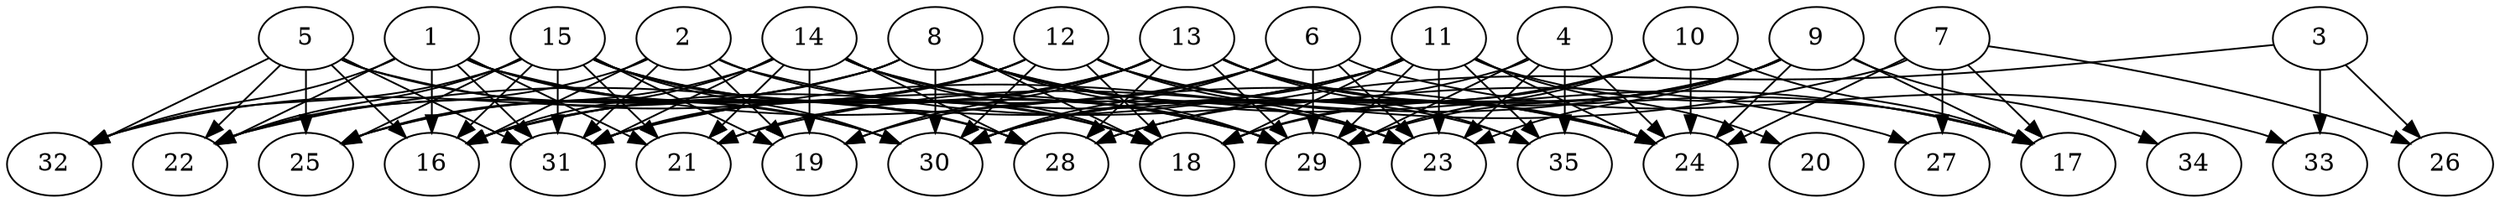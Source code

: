 // DAG (tier=3-complex, mode=compute, n=35, ccr=0.453, fat=0.830, density=0.675, regular=0.214, jump=0.346, mindata=1048576, maxdata=16777216)
// DAG automatically generated by daggen at Sun Aug 24 16:33:35 2025
// /home/ermia/Project/Environments/daggen/bin/daggen --dot --ccr 0.453 --fat 0.830 --regular 0.214 --density 0.675 --jump 0.346 --mindata 1048576 --maxdata 16777216 -n 35 
digraph G {
  1 [size="50595137447099128", alpha="0.13", expect_size="25297568723549564"]
  1 -> 16 [size ="1689335468392448"]
  1 -> 21 [size ="1689335468392448"]
  1 -> 22 [size ="1689335468392448"]
  1 -> 24 [size ="1689335468392448"]
  1 -> 28 [size ="1689335468392448"]
  1 -> 30 [size ="1689335468392448"]
  1 -> 31 [size ="1689335468392448"]
  1 -> 32 [size ="1689335468392448"]
  2 [size="3317464023833247232", alpha="0.03", expect_size="1658732011916623616"]
  2 -> 16 [size ="1919278915780608"]
  2 -> 18 [size ="1919278915780608"]
  2 -> 19 [size ="1919278915780608"]
  2 -> 22 [size ="1919278915780608"]
  2 -> 27 [size ="1919278915780608"]
  2 -> 31 [size ="1919278915780608"]
  3 [size="38921156518903760", alpha="0.13", expect_size="19460578259451880"]
  3 -> 26 [size ="28031238275072"]
  3 -> 28 [size ="28031238275072"]
  3 -> 33 [size ="28031238275072"]
  4 [size="5704797320208970", alpha="0.13", expect_size="2852398660104485"]
  4 -> 23 [size ="191746474508288"]
  4 -> 24 [size ="191746474508288"]
  4 -> 29 [size ="191746474508288"]
  4 -> 30 [size ="191746474508288"]
  4 -> 35 [size ="191746474508288"]
  5 [size="2340008490640080896000", alpha="0.04", expect_size="1170004245320040448000"]
  5 -> 16 [size ="1410051394764800"]
  5 -> 22 [size ="1410051394764800"]
  5 -> 25 [size ="1410051394764800"]
  5 -> 29 [size ="1410051394764800"]
  5 -> 30 [size ="1410051394764800"]
  5 -> 31 [size ="1410051394764800"]
  5 -> 32 [size ="1410051394764800"]
  6 [size="14170278215622100", alpha="0.07", expect_size="7085139107811050"]
  6 -> 19 [size ="419066535739392"]
  6 -> 23 [size ="419066535739392"]
  6 -> 29 [size ="419066535739392"]
  6 -> 30 [size ="419066535739392"]
  6 -> 31 [size ="419066535739392"]
  6 -> 33 [size ="419066535739392"]
  7 [size="7611705282594340864", alpha="0.06", expect_size="3805852641297170432"]
  7 -> 17 [size ="30955985174528"]
  7 -> 24 [size ="30955985174528"]
  7 -> 26 [size ="30955985174528"]
  7 -> 27 [size ="30955985174528"]
  7 -> 31 [size ="30955985174528"]
  8 [size="1665839511368010496", alpha="0.07", expect_size="832919755684005248"]
  8 -> 17 [size ="610362667827200"]
  8 -> 18 [size ="610362667827200"]
  8 -> 22 [size ="610362667827200"]
  8 -> 23 [size ="610362667827200"]
  8 -> 24 [size ="610362667827200"]
  8 -> 25 [size ="610362667827200"]
  8 -> 29 [size ="610362667827200"]
  8 -> 30 [size ="610362667827200"]
  8 -> 32 [size ="610362667827200"]
  9 [size="201160835304943255552", alpha="0.04", expect_size="100580417652471627776"]
  9 -> 17 [size ="274653796892672"]
  9 -> 18 [size ="274653796892672"]
  9 -> 21 [size ="274653796892672"]
  9 -> 23 [size ="274653796892672"]
  9 -> 24 [size ="274653796892672"]
  9 -> 28 [size ="274653796892672"]
  9 -> 29 [size ="274653796892672"]
  9 -> 34 [size ="274653796892672"]
  10 [size="684335020584344192", alpha="0.10", expect_size="342167510292172096"]
  10 -> 17 [size ="564050001920000"]
  10 -> 18 [size ="564050001920000"]
  10 -> 24 [size ="564050001920000"]
  10 -> 29 [size ="564050001920000"]
  10 -> 30 [size ="564050001920000"]
  11 [size="1027233893835630080", alpha="0.00", expect_size="513616946917815040"]
  11 -> 16 [size ="1419420119334912"]
  11 -> 17 [size ="1419420119334912"]
  11 -> 18 [size ="1419420119334912"]
  11 -> 20 [size ="1419420119334912"]
  11 -> 22 [size ="1419420119334912"]
  11 -> 23 [size ="1419420119334912"]
  11 -> 24 [size ="1419420119334912"]
  11 -> 29 [size ="1419420119334912"]
  11 -> 30 [size ="1419420119334912"]
  11 -> 35 [size ="1419420119334912"]
  12 [size="1602729941527268864", alpha="0.06", expect_size="801364970763634432"]
  12 -> 16 [size ="677817318637568"]
  12 -> 18 [size ="677817318637568"]
  12 -> 23 [size ="677817318637568"]
  12 -> 24 [size ="677817318637568"]
  12 -> 25 [size ="677817318637568"]
  12 -> 30 [size ="677817318637568"]
  12 -> 31 [size ="677817318637568"]
  12 -> 35 [size ="677817318637568"]
  13 [size="14513754842988880", alpha="0.14", expect_size="7256877421494440"]
  13 -> 16 [size ="284435291308032"]
  13 -> 17 [size ="284435291308032"]
  13 -> 19 [size ="284435291308032"]
  13 -> 21 [size ="284435291308032"]
  13 -> 24 [size ="284435291308032"]
  13 -> 28 [size ="284435291308032"]
  13 -> 29 [size ="284435291308032"]
  13 -> 31 [size ="284435291308032"]
  13 -> 35 [size ="284435291308032"]
  14 [size="100809516685197312000", alpha="0.06", expect_size="50404758342598656000"]
  14 -> 16 [size ="173283685171200"]
  14 -> 18 [size ="173283685171200"]
  14 -> 19 [size ="173283685171200"]
  14 -> 21 [size ="173283685171200"]
  14 -> 23 [size ="173283685171200"]
  14 -> 25 [size ="173283685171200"]
  14 -> 28 [size ="173283685171200"]
  14 -> 29 [size ="173283685171200"]
  14 -> 31 [size ="173283685171200"]
  15 [size="74070857422331616", alpha="0.08", expect_size="37035428711165808"]
  15 -> 16 [size ="1843156098220032"]
  15 -> 18 [size ="1843156098220032"]
  15 -> 19 [size ="1843156098220032"]
  15 -> 21 [size ="1843156098220032"]
  15 -> 22 [size ="1843156098220032"]
  15 -> 25 [size ="1843156098220032"]
  15 -> 28 [size ="1843156098220032"]
  15 -> 29 [size ="1843156098220032"]
  15 -> 30 [size ="1843156098220032"]
  15 -> 31 [size ="1843156098220032"]
  15 -> 32 [size ="1843156098220032"]
  16 [size="666418375240450048000", alpha="0.16", expect_size="333209187620225024000"]
  17 [size="1723248905004397887488", alpha="0.03", expect_size="861624452502198943744"]
  18 [size="48702803112710312", alpha="0.17", expect_size="24351401556355156"]
  19 [size="1687986162325582592", alpha="0.01", expect_size="843993081162791296"]
  20 [size="35933229469862508", alpha="0.19", expect_size="17966614734931254"]
  21 [size="695368356020848512", alpha="0.11", expect_size="347684178010424256"]
  22 [size="4546607163900118016", alpha="0.17", expect_size="2273303581950059008"]
  23 [size="6639476026856597", alpha="0.15", expect_size="3319738013428298"]
  24 [size="6515490185970318", alpha="0.17", expect_size="3257745092985159"]
  25 [size="47841376222463344", alpha="0.16", expect_size="23920688111231672"]
  26 [size="94751891838324464", alpha="0.09", expect_size="47375945919162232"]
  27 [size="28425276240731288", alpha="0.03", expect_size="14212638120365644"]
  28 [size="89323874616830128", alpha="0.08", expect_size="44661937308415064"]
  29 [size="43935179136620816", alpha="0.11", expect_size="21967589568310408"]
  30 [size="445058979685029904384", alpha="0.14", expect_size="222529489842514952192"]
  31 [size="6435309213746865", alpha="0.07", expect_size="3217654606873432"]
  32 [size="57410676050158456", alpha="0.07", expect_size="28705338025079228"]
  33 [size="685358655750299392", alpha="0.09", expect_size="342679327875149696"]
  34 [size="4107019915949355565056", alpha="0.10", expect_size="2053509957974677782528"]
  35 [size="7949891567015426", alpha="0.08", expect_size="3974945783507713"]
}